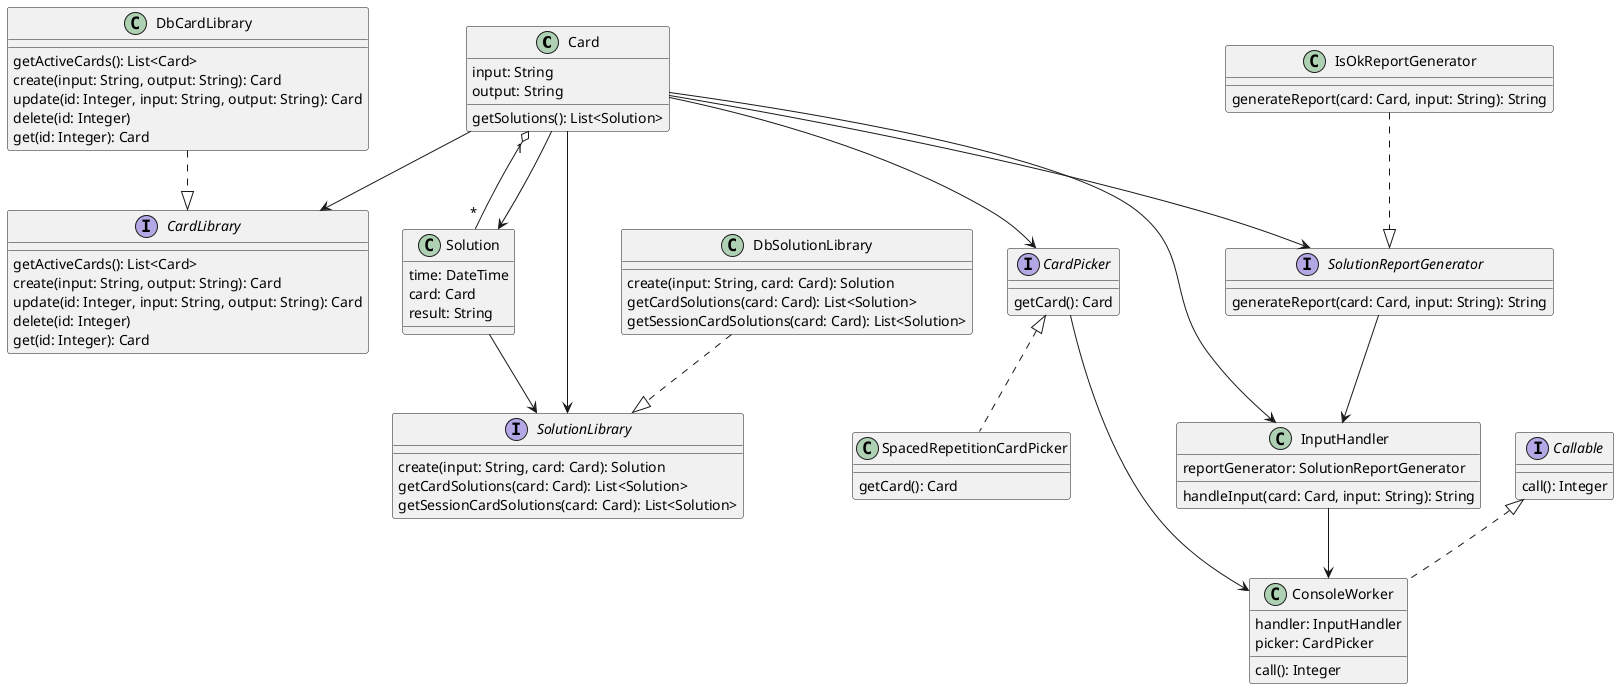 @startuml
class Card {
   input: String
   output: String
   getSolutions(): List<Solution>
}

class DbCardLibrary {
   getActiveCards(): List<Card>
   create(input: String, output: String): Card
   update(id: Integer, input: String, output: String): Card
   delete(id: Integer)
   get(id: Integer): Card

}

interface CardLibrary {
   getActiveCards(): List<Card>
   create(input: String, output: String): Card
   update(id: Integer, input: String, output: String): Card
   delete(id: Integer)
   get(id: Integer): Card

}

 DbCardLibrary ..|> CardLibrary

class Solution {
   time: DateTime
   card: Card
   result: String
}

interface SolutionLibrary {
   create(input: String, card: Card): Solution
   getCardSolutions(card: Card): List<Solution>
   getSessionCardSolutions(card: Card): List<Solution>
}

class DbSolutionLibrary {
   create(input: String, card: Card): Solution
   getCardSolutions(card: Card): List<Solution>
   getSessionCardSolutions(card: Card): List<Solution>
}

DbSolutionLibrary ..|> SolutionLibrary

interface CardPicker {
   getCard(): Card
}

class SpacedRepetitionCardPicker {
   getCard(): Card
}

interface SolutionReportGenerator {
   generateReport(card: Card, input: String): String
}

class IsOkReportGenerator {
   generateReport(card: Card, input: String): String
}

class InputHandler {
   reportGenerator: SolutionReportGenerator
   handleInput(card: Card, input: String): String
}


interface Callable {
call(): Integer
}

class ConsoleWorker {
handler: InputHandler
picker: CardPicker
call(): Integer

}


Callable <|.. ConsoleWorker

CardPicker <|.. SpacedRepetitionCardPicker

Card"1" o-- "*" Solution

Card --> CardPicker
Card --> CardLibrary
Card --> InputHandler
Card --> SolutionLibrary
Card --> SolutionReportGenerator
Solution --> SolutionLibrary
IsOkReportGenerator ..|> SolutionReportGenerator
SolutionReportGenerator --> InputHandler
 InputHandler --> ConsoleWorker 
 CardPicker --> ConsoleWorker 




Solution <-- Card
@enduml
